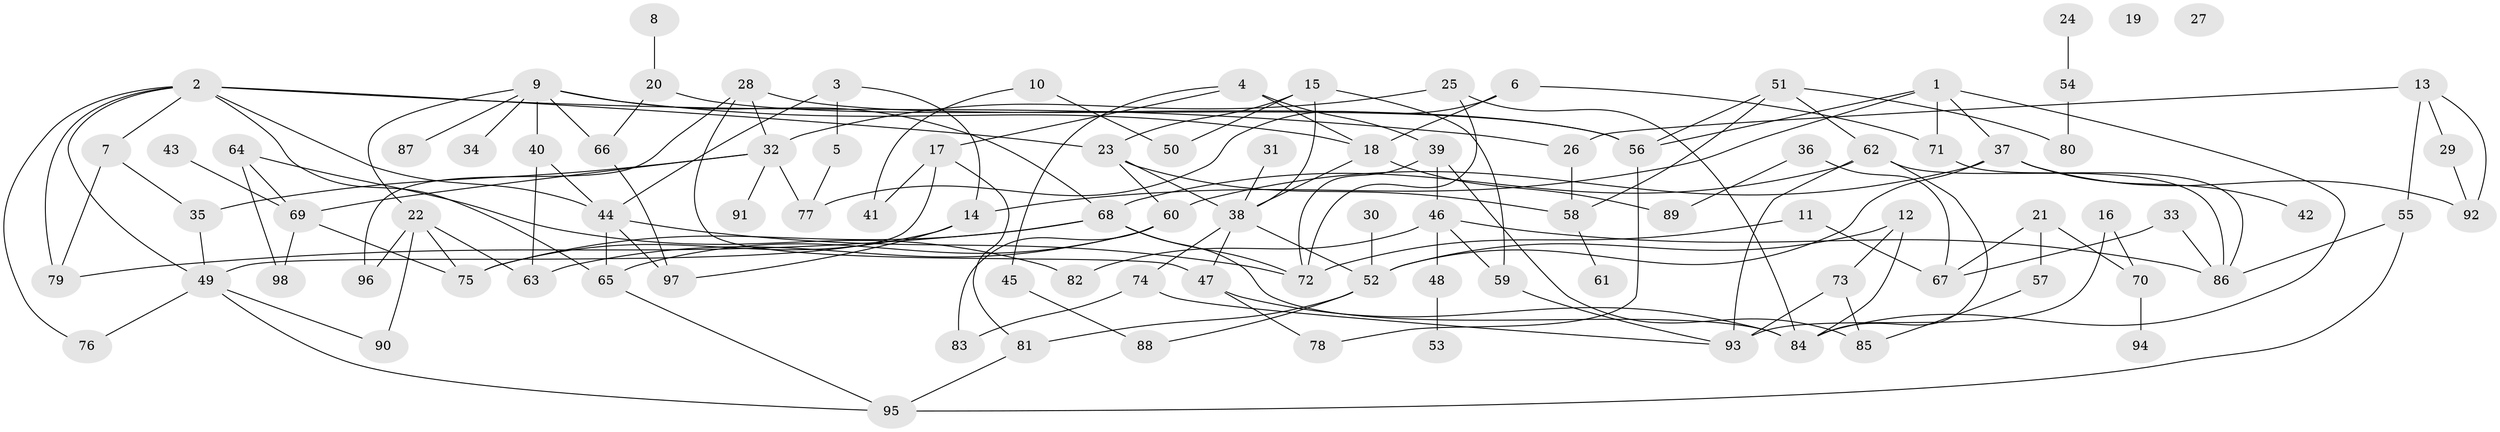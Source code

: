 // coarse degree distribution, {8: 0.06451612903225806, 3: 0.20967741935483872, 4: 0.14516129032258066, 2: 0.11290322580645161, 1: 0.16129032258064516, 6: 0.06451612903225806, 7: 0.08064516129032258, 5: 0.11290322580645161, 0: 0.03225806451612903, 9: 0.016129032258064516}
// Generated by graph-tools (version 1.1) at 2025/41/03/06/25 10:41:22]
// undirected, 98 vertices, 156 edges
graph export_dot {
graph [start="1"]
  node [color=gray90,style=filled];
  1;
  2;
  3;
  4;
  5;
  6;
  7;
  8;
  9;
  10;
  11;
  12;
  13;
  14;
  15;
  16;
  17;
  18;
  19;
  20;
  21;
  22;
  23;
  24;
  25;
  26;
  27;
  28;
  29;
  30;
  31;
  32;
  33;
  34;
  35;
  36;
  37;
  38;
  39;
  40;
  41;
  42;
  43;
  44;
  45;
  46;
  47;
  48;
  49;
  50;
  51;
  52;
  53;
  54;
  55;
  56;
  57;
  58;
  59;
  60;
  61;
  62;
  63;
  64;
  65;
  66;
  67;
  68;
  69;
  70;
  71;
  72;
  73;
  74;
  75;
  76;
  77;
  78;
  79;
  80;
  81;
  82;
  83;
  84;
  85;
  86;
  87;
  88;
  89;
  90;
  91;
  92;
  93;
  94;
  95;
  96;
  97;
  98;
  1 -- 14;
  1 -- 37;
  1 -- 56;
  1 -- 71;
  1 -- 84;
  2 -- 7;
  2 -- 23;
  2 -- 26;
  2 -- 44;
  2 -- 49;
  2 -- 65;
  2 -- 76;
  2 -- 79;
  3 -- 5;
  3 -- 14;
  3 -- 44;
  4 -- 17;
  4 -- 18;
  4 -- 39;
  4 -- 45;
  5 -- 77;
  6 -- 18;
  6 -- 71;
  6 -- 77;
  7 -- 35;
  7 -- 79;
  8 -- 20;
  9 -- 18;
  9 -- 22;
  9 -- 34;
  9 -- 40;
  9 -- 66;
  9 -- 68;
  9 -- 87;
  10 -- 41;
  10 -- 50;
  11 -- 67;
  11 -- 72;
  12 -- 52;
  12 -- 73;
  12 -- 84;
  13 -- 26;
  13 -- 29;
  13 -- 55;
  13 -- 92;
  14 -- 75;
  14 -- 97;
  15 -- 23;
  15 -- 38;
  15 -- 50;
  15 -- 59;
  16 -- 70;
  16 -- 93;
  17 -- 41;
  17 -- 49;
  17 -- 81;
  18 -- 38;
  18 -- 89;
  20 -- 56;
  20 -- 66;
  21 -- 57;
  21 -- 67;
  21 -- 70;
  22 -- 63;
  22 -- 75;
  22 -- 90;
  22 -- 96;
  23 -- 38;
  23 -- 58;
  23 -- 60;
  24 -- 54;
  25 -- 32;
  25 -- 72;
  25 -- 84;
  26 -- 58;
  28 -- 32;
  28 -- 47;
  28 -- 56;
  28 -- 96;
  29 -- 92;
  30 -- 52;
  31 -- 38;
  32 -- 35;
  32 -- 69;
  32 -- 77;
  32 -- 91;
  33 -- 67;
  33 -- 86;
  35 -- 49;
  36 -- 67;
  36 -- 89;
  37 -- 42;
  37 -- 52;
  37 -- 60;
  37 -- 92;
  38 -- 47;
  38 -- 52;
  38 -- 74;
  39 -- 46;
  39 -- 72;
  39 -- 85;
  40 -- 44;
  40 -- 63;
  43 -- 69;
  44 -- 65;
  44 -- 72;
  44 -- 97;
  45 -- 88;
  46 -- 48;
  46 -- 59;
  46 -- 82;
  46 -- 86;
  47 -- 78;
  47 -- 84;
  48 -- 53;
  49 -- 76;
  49 -- 90;
  49 -- 95;
  51 -- 56;
  51 -- 58;
  51 -- 62;
  51 -- 80;
  52 -- 81;
  52 -- 88;
  54 -- 80;
  55 -- 86;
  55 -- 95;
  56 -- 78;
  57 -- 85;
  58 -- 61;
  59 -- 93;
  60 -- 63;
  60 -- 65;
  60 -- 83;
  62 -- 68;
  62 -- 84;
  62 -- 86;
  62 -- 93;
  64 -- 69;
  64 -- 82;
  64 -- 98;
  65 -- 95;
  66 -- 97;
  68 -- 72;
  68 -- 75;
  68 -- 79;
  68 -- 84;
  69 -- 75;
  69 -- 98;
  70 -- 94;
  71 -- 86;
  73 -- 85;
  73 -- 93;
  74 -- 83;
  74 -- 93;
  81 -- 95;
}
